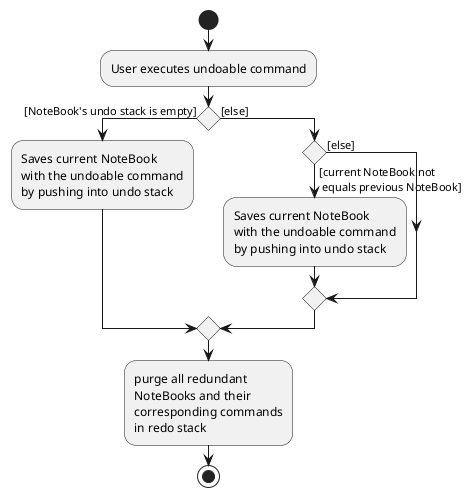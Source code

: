 @startuml
start
:User executes undoable command;

'Since the beta syntax does not support placing the condition outside the
'diamond we place it as the true branch instead.

if () then ([NoteBook's undo stack is empty])
    :Saves current NoteBook
    with the undoable command
    by pushing into undo stack;

else ([else])
    if() then ([current NoteBook not
 equals previous NoteBook])
        :Saves current NoteBook
        with the undoable command
        by pushing into undo stack;
    else([else])
endif
    endif
    :purge all redundant
    NoteBooks and their
    corresponding commands
    in redo stack;
stop
@enduml
